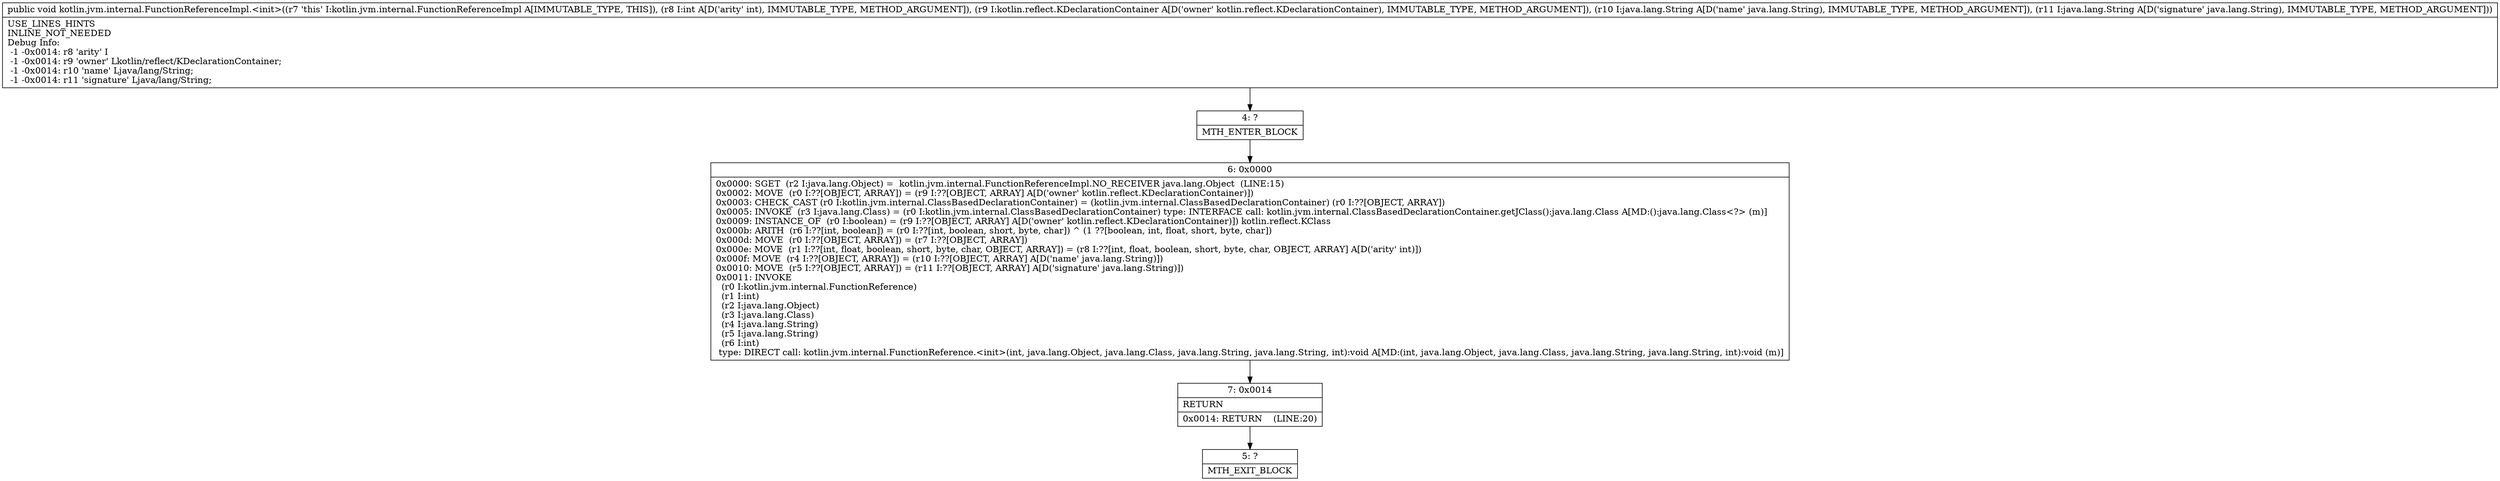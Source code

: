 digraph "CFG forkotlin.jvm.internal.FunctionReferenceImpl.\<init\>(ILkotlin\/reflect\/KDeclarationContainer;Ljava\/lang\/String;Ljava\/lang\/String;)V" {
Node_4 [shape=record,label="{4\:\ ?|MTH_ENTER_BLOCK\l}"];
Node_6 [shape=record,label="{6\:\ 0x0000|0x0000: SGET  (r2 I:java.lang.Object) =  kotlin.jvm.internal.FunctionReferenceImpl.NO_RECEIVER java.lang.Object  (LINE:15)\l0x0002: MOVE  (r0 I:??[OBJECT, ARRAY]) = (r9 I:??[OBJECT, ARRAY] A[D('owner' kotlin.reflect.KDeclarationContainer)]) \l0x0003: CHECK_CAST (r0 I:kotlin.jvm.internal.ClassBasedDeclarationContainer) = (kotlin.jvm.internal.ClassBasedDeclarationContainer) (r0 I:??[OBJECT, ARRAY]) \l0x0005: INVOKE  (r3 I:java.lang.Class) = (r0 I:kotlin.jvm.internal.ClassBasedDeclarationContainer) type: INTERFACE call: kotlin.jvm.internal.ClassBasedDeclarationContainer.getJClass():java.lang.Class A[MD:():java.lang.Class\<?\> (m)]\l0x0009: INSTANCE_OF  (r0 I:boolean) = (r9 I:??[OBJECT, ARRAY] A[D('owner' kotlin.reflect.KDeclarationContainer)]) kotlin.reflect.KClass \l0x000b: ARITH  (r6 I:??[int, boolean]) = (r0 I:??[int, boolean, short, byte, char]) ^ (1 ??[boolean, int, float, short, byte, char]) \l0x000d: MOVE  (r0 I:??[OBJECT, ARRAY]) = (r7 I:??[OBJECT, ARRAY]) \l0x000e: MOVE  (r1 I:??[int, float, boolean, short, byte, char, OBJECT, ARRAY]) = (r8 I:??[int, float, boolean, short, byte, char, OBJECT, ARRAY] A[D('arity' int)]) \l0x000f: MOVE  (r4 I:??[OBJECT, ARRAY]) = (r10 I:??[OBJECT, ARRAY] A[D('name' java.lang.String)]) \l0x0010: MOVE  (r5 I:??[OBJECT, ARRAY]) = (r11 I:??[OBJECT, ARRAY] A[D('signature' java.lang.String)]) \l0x0011: INVOKE  \l  (r0 I:kotlin.jvm.internal.FunctionReference)\l  (r1 I:int)\l  (r2 I:java.lang.Object)\l  (r3 I:java.lang.Class)\l  (r4 I:java.lang.String)\l  (r5 I:java.lang.String)\l  (r6 I:int)\l type: DIRECT call: kotlin.jvm.internal.FunctionReference.\<init\>(int, java.lang.Object, java.lang.Class, java.lang.String, java.lang.String, int):void A[MD:(int, java.lang.Object, java.lang.Class, java.lang.String, java.lang.String, int):void (m)]\l}"];
Node_7 [shape=record,label="{7\:\ 0x0014|RETURN\l|0x0014: RETURN    (LINE:20)\l}"];
Node_5 [shape=record,label="{5\:\ ?|MTH_EXIT_BLOCK\l}"];
MethodNode[shape=record,label="{public void kotlin.jvm.internal.FunctionReferenceImpl.\<init\>((r7 'this' I:kotlin.jvm.internal.FunctionReferenceImpl A[IMMUTABLE_TYPE, THIS]), (r8 I:int A[D('arity' int), IMMUTABLE_TYPE, METHOD_ARGUMENT]), (r9 I:kotlin.reflect.KDeclarationContainer A[D('owner' kotlin.reflect.KDeclarationContainer), IMMUTABLE_TYPE, METHOD_ARGUMENT]), (r10 I:java.lang.String A[D('name' java.lang.String), IMMUTABLE_TYPE, METHOD_ARGUMENT]), (r11 I:java.lang.String A[D('signature' java.lang.String), IMMUTABLE_TYPE, METHOD_ARGUMENT]))  | USE_LINES_HINTS\lINLINE_NOT_NEEDED\lDebug Info:\l  \-1 \-0x0014: r8 'arity' I\l  \-1 \-0x0014: r9 'owner' Lkotlin\/reflect\/KDeclarationContainer;\l  \-1 \-0x0014: r10 'name' Ljava\/lang\/String;\l  \-1 \-0x0014: r11 'signature' Ljava\/lang\/String;\l}"];
MethodNode -> Node_4;Node_4 -> Node_6;
Node_6 -> Node_7;
Node_7 -> Node_5;
}

